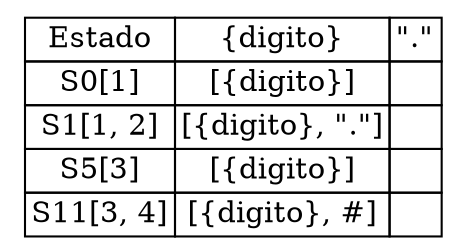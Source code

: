 digraph grafica{
rankdir=TB;
node [shape=plaintext];
some_node [label=<<table border="0" cellborder="1" cellspacing="0"><tr><td>Estado</td><td>{digito}</td><td>"."</td></tr><tr><td>S0[1]</td><td>[{digito}]</td><td></td></tr><tr><td>S1[1, 2]</td><td>[{digito}, "."]</td><td></td></tr><tr><td>S5[3]</td><td>[{digito}]</td><td></td></tr><tr><td>S11[3, 4]</td><td>[{digito}, #]</td><td></td></tr></table>>];}
